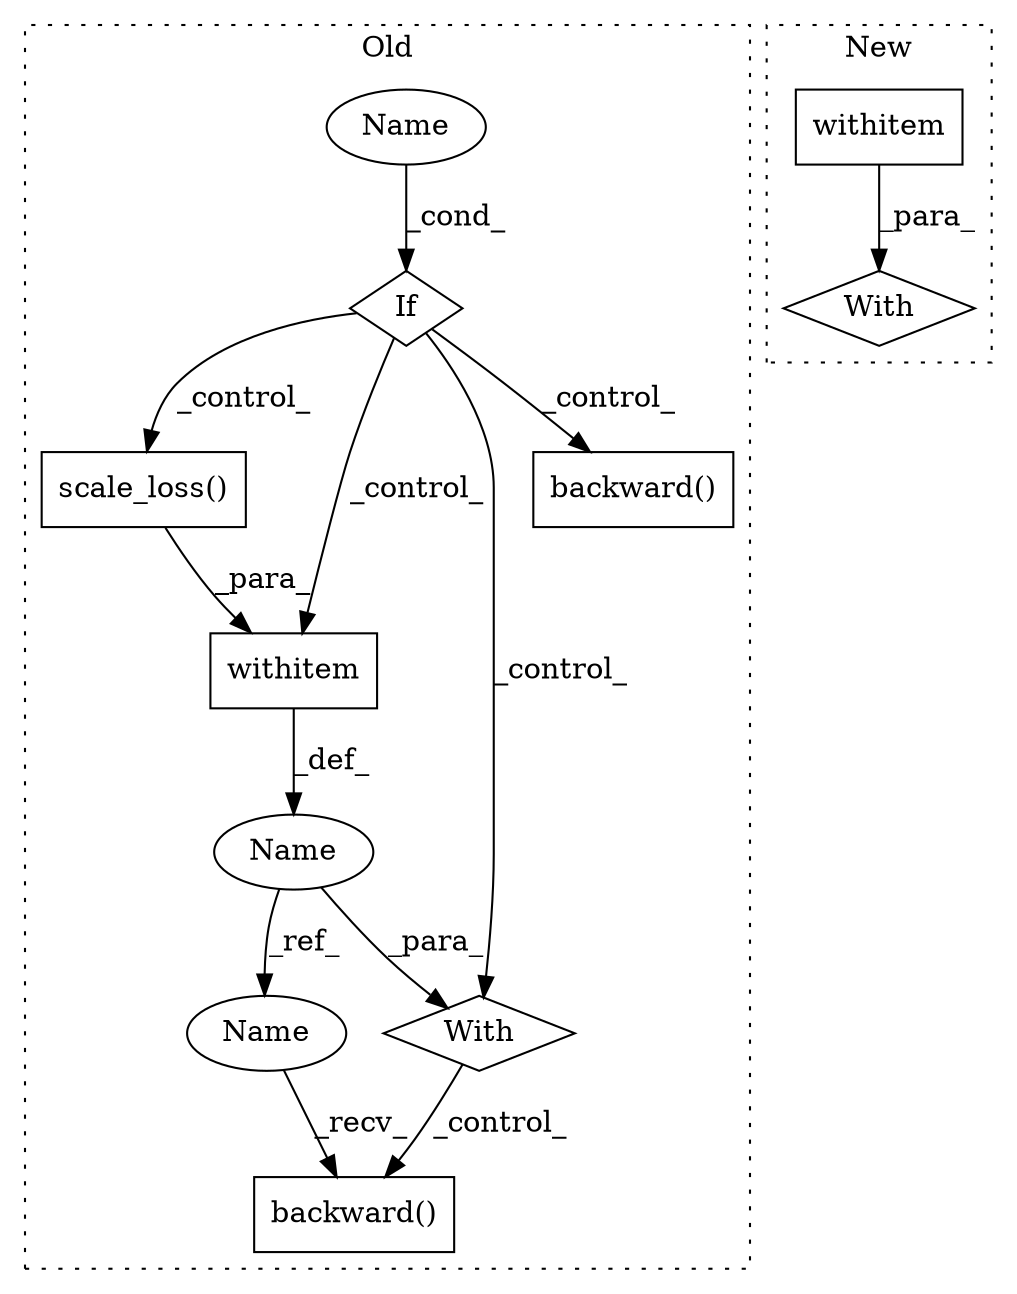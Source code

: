 digraph G {
subgraph cluster0 {
1 [label="scale_loss()" a="75" s="2715,2750" l="15,1" shape="box"];
3 [label="With" a="39" s="2710,2718" l="5,66" shape="diamond"];
5 [label="withitem" a="49" s="2715" l="3" shape="box"];
6 [label="Name" a="87" s="2755" l="11" shape="ellipse"];
7 [label="backward()" a="75" s="2784" l="22" shape="box"];
8 [label="If" a="96" s="2676" l="3" shape="diamond"];
9 [label="backward()" a="75" s="2833" l="15" shape="box"];
10 [label="Name" a="87" s="2679" l="17" shape="ellipse"];
11 [label="Name" a="87" s="2784" l="11" shape="ellipse"];
label = "Old";
style="dotted";
}
subgraph cluster1 {
2 [label="withitem" a="49" s="2735" l="5" shape="box"];
4 [label="With" a="39" s="2730,2740" l="5,59" shape="diamond"];
label = "New";
style="dotted";
}
1 -> 5 [label="_para_"];
2 -> 4 [label="_para_"];
3 -> 7 [label="_control_"];
5 -> 6 [label="_def_"];
6 -> 11 [label="_ref_"];
6 -> 3 [label="_para_"];
8 -> 9 [label="_control_"];
8 -> 5 [label="_control_"];
8 -> 3 [label="_control_"];
8 -> 1 [label="_control_"];
10 -> 8 [label="_cond_"];
11 -> 7 [label="_recv_"];
}